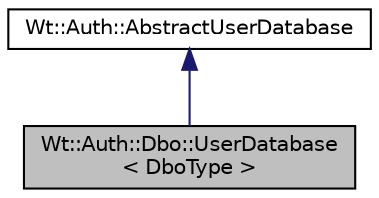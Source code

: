 digraph "Wt::Auth::Dbo::UserDatabase&lt; DboType &gt;"
{
 // LATEX_PDF_SIZE
  edge [fontname="Helvetica",fontsize="10",labelfontname="Helvetica",labelfontsize="10"];
  node [fontname="Helvetica",fontsize="10",shape=record];
  Node1 [label="Wt::Auth::Dbo::UserDatabase\l\< DboType \>",height=0.2,width=0.4,color="black", fillcolor="grey75", style="filled", fontcolor="black",tooltip="A default implementation for an authentication user database."];
  Node2 -> Node1 [dir="back",color="midnightblue",fontsize="10",style="solid"];
  Node2 [label="Wt::Auth::AbstractUserDatabase",height=0.2,width=0.4,color="black", fillcolor="white", style="filled",URL="$classWt_1_1Auth_1_1AbstractUserDatabase.html",tooltip="Abstract interface for an authentication user database."];
}
